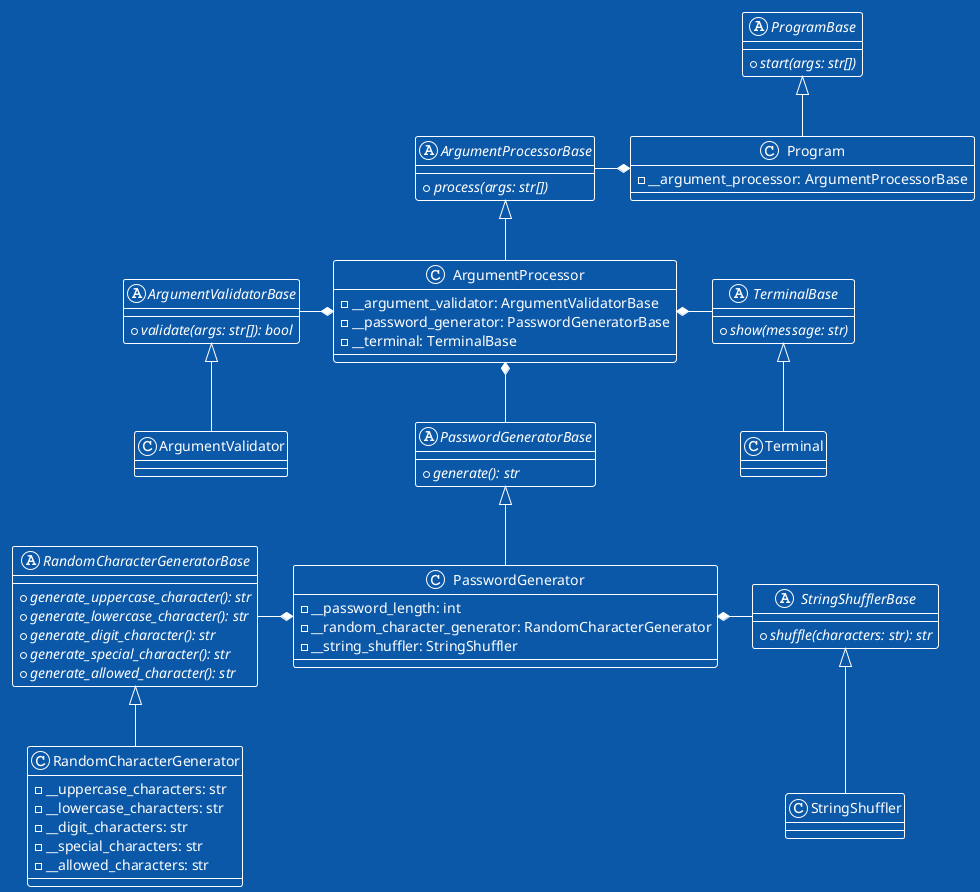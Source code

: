 @startuml class
!theme amiga
abstract class ProgramBase {
    + {abstract} start(args: str[])
}

class Program {
    - __argument_processor: ArgumentProcessorBase
}

abstract class ArgumentValidatorBase {
    + {abstract} validate(args: str[]): bool
}

class ArgumentValidator {
}

abstract class ArgumentProcessorBase {
    + {abstract} process(args: str[])
}

class ArgumentProcessor {
    - __argument_validator: ArgumentValidatorBase
    - __password_generator: PasswordGeneratorBase
    - __terminal: TerminalBase
}

abstract class TerminalBase {
    + {abstract} show(message: str)
}

class Terminal {
}

abstract class PasswordGeneratorBase {
    + {abstract} generate(): str
}

class PasswordGenerator {
    - __password_length: int
    - __random_character_generator: RandomCharacterGenerator
    - __string_shuffler: StringShuffler
}

abstract class RandomCharacterGeneratorBase {
    + {abstract} generate_uppercase_character(): str
    + {abstract} generate_lowercase_character(): str
    + {abstract} generate_digit_character(): str
    + {abstract} generate_special_character(): str
    + {abstract} generate_allowed_character(): str
}

class RandomCharacterGenerator {
    - __uppercase_characters: str
    - __lowercase_characters: str
    - __digit_characters: str
    - __special_characters: str
    - __allowed_characters: str
}

abstract class StringShufflerBase {
    + {abstract} shuffle(characters: str): str
}

class StringShuffler {
}

ArgumentValidatorBase <|-- ArgumentValidator
ArgumentProcessorBase <|-- ArgumentProcessor
TerminalBase <|-- Terminal
PasswordGeneratorBase <|-- PasswordGenerator
RandomCharacterGeneratorBase <|-- RandomCharacterGenerator
StringShufflerBase <|-- StringShuffler
ProgramBase <|-- Program

Program *--l ArgumentProcessorBase

ArgumentProcessor *--l ArgumentValidatorBase
ArgumentProcessor *--d PasswordGeneratorBase
ArgumentProcessor *--r TerminalBase

PasswordGenerator *--l RandomCharacterGeneratorBase
PasswordGenerator *--r StringShufflerBase
@enduml